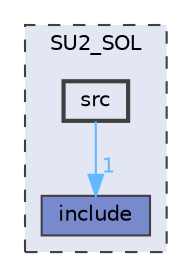 digraph "SU2_SOL/src"
{
 // LATEX_PDF_SIZE
  bgcolor="transparent";
  edge [fontname=Helvetica,fontsize=10,labelfontname=Helvetica,labelfontsize=10];
  node [fontname=Helvetica,fontsize=10,shape=box,height=0.2,width=0.4];
  compound=true
  subgraph clusterdir_a2c8d1473e51dd4de9271e2b32e3c430 {
    graph [ bgcolor="#e3e7f4", pencolor="grey25", label="SU2_SOL", fontname=Helvetica,fontsize=10 style="filled,dashed", URL="dir_a2c8d1473e51dd4de9271e2b32e3c430.html",tooltip=""]
  dir_241a5223723bffbf2d391ab4bd266097 [label="include", fillcolor="#788acd", color="grey25", style="filled", URL="dir_241a5223723bffbf2d391ab4bd266097.html",tooltip=""];
  dir_bceed3db02778b6fa1f662dbcb0372f6 [label="src", fillcolor="#e3e7f4", color="grey25", style="filled,bold", URL="dir_bceed3db02778b6fa1f662dbcb0372f6.html",tooltip=""];
  }
  dir_bceed3db02778b6fa1f662dbcb0372f6->dir_241a5223723bffbf2d391ab4bd266097 [headlabel="1", labeldistance=1.5 headhref="dir_000088_000050.html" href="dir_000088_000050.html" color="steelblue1" fontcolor="steelblue1"];
}
